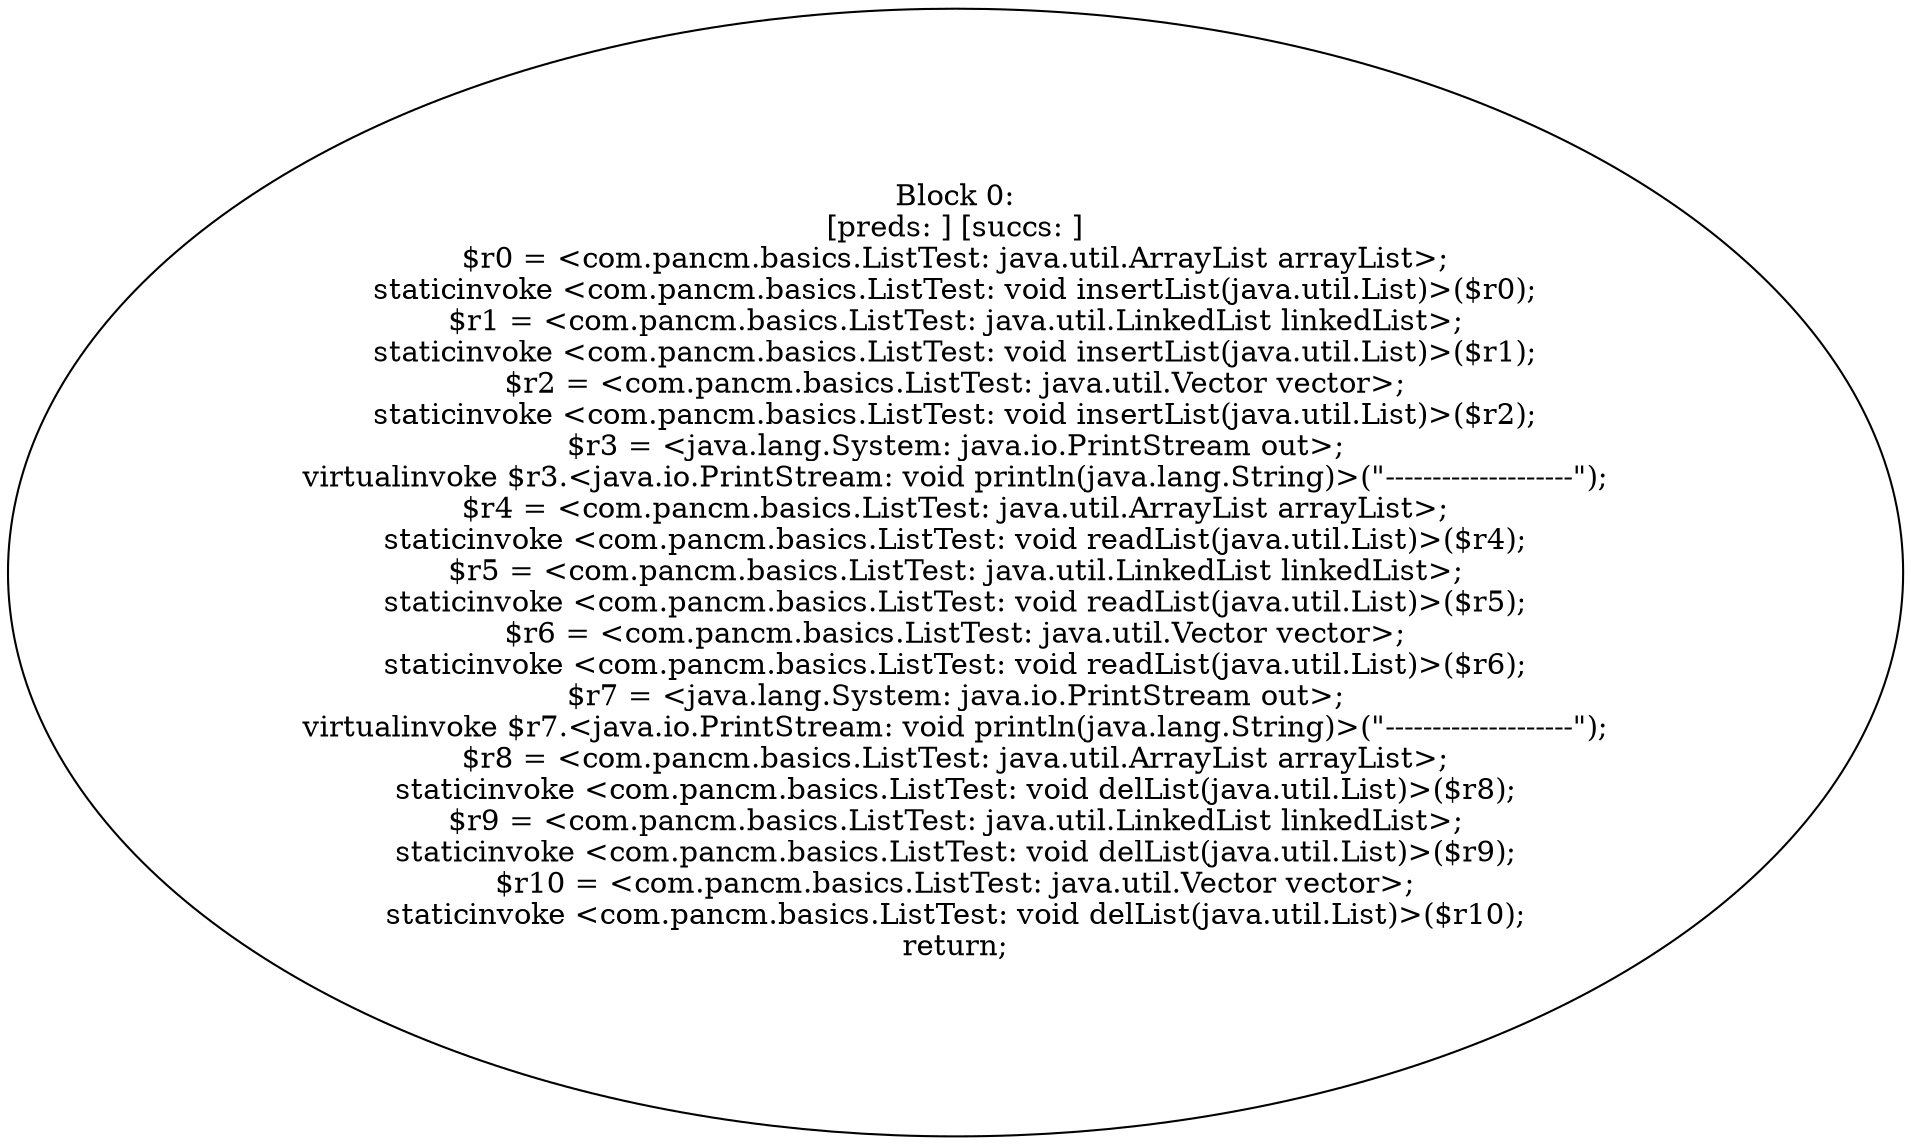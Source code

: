 digraph "unitGraph" {
    "Block 0:
[preds: ] [succs: ]
$r0 = <com.pancm.basics.ListTest: java.util.ArrayList arrayList>;
staticinvoke <com.pancm.basics.ListTest: void insertList(java.util.List)>($r0);
$r1 = <com.pancm.basics.ListTest: java.util.LinkedList linkedList>;
staticinvoke <com.pancm.basics.ListTest: void insertList(java.util.List)>($r1);
$r2 = <com.pancm.basics.ListTest: java.util.Vector vector>;
staticinvoke <com.pancm.basics.ListTest: void insertList(java.util.List)>($r2);
$r3 = <java.lang.System: java.io.PrintStream out>;
virtualinvoke $r3.<java.io.PrintStream: void println(java.lang.String)>(\"--------------------\");
$r4 = <com.pancm.basics.ListTest: java.util.ArrayList arrayList>;
staticinvoke <com.pancm.basics.ListTest: void readList(java.util.List)>($r4);
$r5 = <com.pancm.basics.ListTest: java.util.LinkedList linkedList>;
staticinvoke <com.pancm.basics.ListTest: void readList(java.util.List)>($r5);
$r6 = <com.pancm.basics.ListTest: java.util.Vector vector>;
staticinvoke <com.pancm.basics.ListTest: void readList(java.util.List)>($r6);
$r7 = <java.lang.System: java.io.PrintStream out>;
virtualinvoke $r7.<java.io.PrintStream: void println(java.lang.String)>(\"--------------------\");
$r8 = <com.pancm.basics.ListTest: java.util.ArrayList arrayList>;
staticinvoke <com.pancm.basics.ListTest: void delList(java.util.List)>($r8);
$r9 = <com.pancm.basics.ListTest: java.util.LinkedList linkedList>;
staticinvoke <com.pancm.basics.ListTest: void delList(java.util.List)>($r9);
$r10 = <com.pancm.basics.ListTest: java.util.Vector vector>;
staticinvoke <com.pancm.basics.ListTest: void delList(java.util.List)>($r10);
return;
"
}
